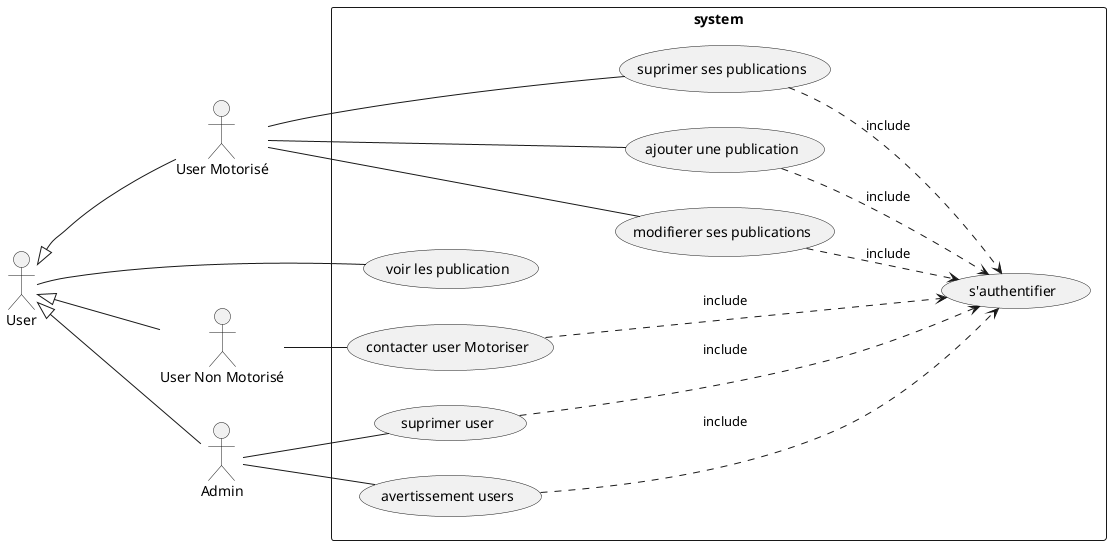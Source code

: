 @startuml useCase
left to right direction

actor "User" as fc0
actor "User Motorisé" as fc1
actor "User Non Motorisé" as fc2
actor "Admin" as fc3

fc0 <|--- fc1
fc0 <|--- fc2
fc0 <|--- fc3





rectangle system {
    
    usecase "voir les publication" as UC1

    usecase "ajouter une publication" as MUC1
    usecase "modifierer ses publications" as MUC2
    usecase "suprimer ses publications" as MUC3

    usecase "contacter user Motoriser" as NMUC1

    usecase "avertissement users" as AUC1
    usecase "suprimer user" as AUC2

    (MUC1) ..> (s'authentifier) : include
    (MUC2) ..> (s'authentifier) : include
    (MUC3) ..> (s'authentifier) : include

    (NMUC1) ...> (s'authentifier) : include

    (AUC1) ...> (s'authentifier) : include
    (AUC2) ...> (s'authentifier) : include
}


fc0 -left- UC1


fc1 -- MUC1
fc1 -- MUC2
fc1 --- MUC3

fc2 --- NMUC1

fc3 -- AUC1
fc3 -- AUC2


@enduml
